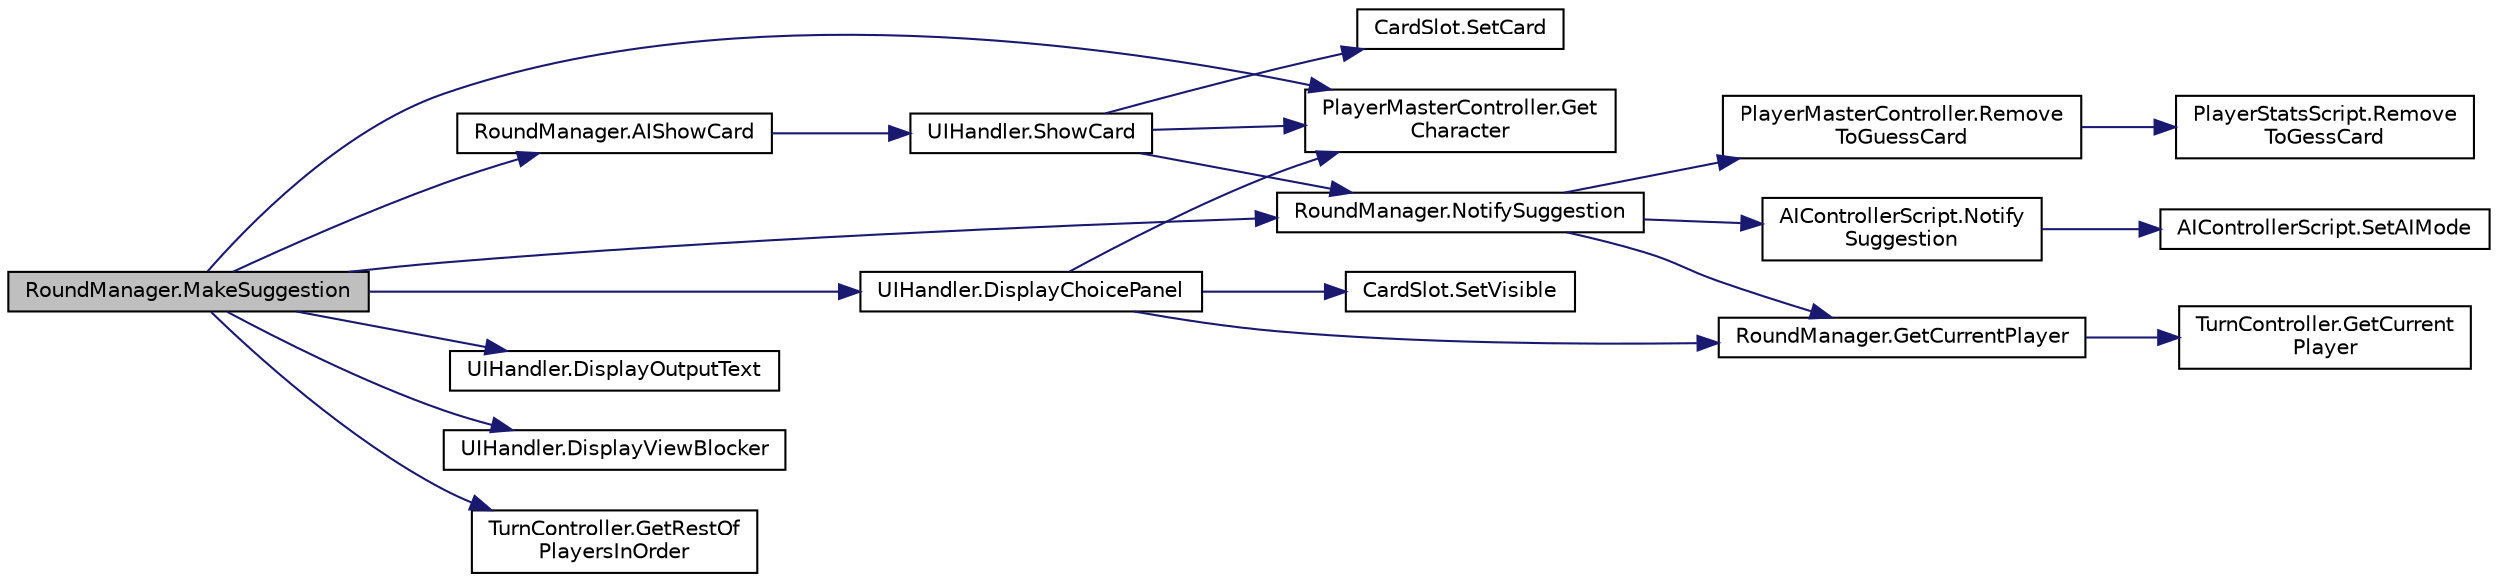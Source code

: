digraph "RoundManager.MakeSuggestion"
{
 // LATEX_PDF_SIZE
  edge [fontname="Helvetica",fontsize="10",labelfontname="Helvetica",labelfontsize="10"];
  node [fontname="Helvetica",fontsize="10",shape=record];
  rankdir="LR";
  Node1 [label="RoundManager.MakeSuggestion",height=0.2,width=0.4,color="black", fillcolor="grey75", style="filled", fontcolor="black",tooltip="Iterate through the rest of the players searching for if 1 or more of the cards were found"];
  Node1 -> Node2 [color="midnightblue",fontsize="10",style="solid",fontname="Helvetica"];
  Node2 [label="RoundManager.AIShowCard",height=0.2,width=0.4,color="black", fillcolor="white", style="filled",URL="$class_round_manager.html#a780da336fd16dcaee0f00306578f13b4",tooltip=" "];
  Node2 -> Node3 [color="midnightblue",fontsize="10",style="solid",fontname="Helvetica"];
  Node3 [label="UIHandler.ShowCard",height=0.2,width=0.4,color="black", fillcolor="white", style="filled",URL="$class_u_i_handler.html#a4009ca74f59111933be2a637c7835e18",tooltip=" "];
  Node3 -> Node4 [color="midnightblue",fontsize="10",style="solid",fontname="Helvetica"];
  Node4 [label="PlayerMasterController.Get\lCharacter",height=0.2,width=0.4,color="black", fillcolor="white", style="filled",URL="$class_player_master_controller.html#a12c91851433777ae557a71d9f9a855f0",tooltip=" "];
  Node3 -> Node5 [color="midnightblue",fontsize="10",style="solid",fontname="Helvetica"];
  Node5 [label="RoundManager.NotifySuggestion",height=0.2,width=0.4,color="black", fillcolor="white", style="filled",URL="$class_round_manager.html#a6cf32ad7ffd3cafc902ae5faeb7605f8",tooltip="removing a card from the player's To Guess List notify the AI if a player finished showing a suggeste..."];
  Node5 -> Node6 [color="midnightblue",fontsize="10",style="solid",fontname="Helvetica"];
  Node6 [label="RoundManager.GetCurrentPlayer",height=0.2,width=0.4,color="black", fillcolor="white", style="filled",URL="$class_round_manager.html#aab3f49a5e05508a8e023a497e763c1c8",tooltip="Gets the player controller for the current player"];
  Node6 -> Node7 [color="midnightblue",fontsize="10",style="solid",fontname="Helvetica"];
  Node7 [label="TurnController.GetCurrent\lPlayer",height=0.2,width=0.4,color="black", fillcolor="white", style="filled",URL="$class_turn_controller.html#af16e42b7e61c5a999291327e2e556caa",tooltip=" "];
  Node5 -> Node8 [color="midnightblue",fontsize="10",style="solid",fontname="Helvetica"];
  Node8 [label="AIControllerScript.Notify\lSuggestion",height=0.2,width=0.4,color="black", fillcolor="white", style="filled",URL="$class_a_i_controller_script.html#a208f5afe4102ff2ca04a03a425d76279",tooltip="for the round manager to notify that another player finished picking a card to show"];
  Node8 -> Node9 [color="midnightblue",fontsize="10",style="solid",fontname="Helvetica"];
  Node9 [label="AIControllerScript.SetAIMode",height=0.2,width=0.4,color="black", fillcolor="white", style="filled",URL="$class_a_i_controller_script.html#aaee909cd0f0ffdedd8d8425607d7ccb5",tooltip="to set the AI's mode"];
  Node5 -> Node10 [color="midnightblue",fontsize="10",style="solid",fontname="Helvetica"];
  Node10 [label="PlayerMasterController.Remove\lToGuessCard",height=0.2,width=0.4,color="black", fillcolor="white", style="filled",URL="$class_player_master_controller.html#a16dbaeb841ba29cdc8b7cb3b3bc86d99",tooltip="Remove a card from ToGuessCard"];
  Node10 -> Node11 [color="midnightblue",fontsize="10",style="solid",fontname="Helvetica"];
  Node11 [label="PlayerStatsScript.Remove\lToGessCard",height=0.2,width=0.4,color="black", fillcolor="white", style="filled",URL="$class_player_stats_script.html#a9cfb94bd7661f4120b9ea69c025bd368",tooltip="remove a selected card from To Guess List"];
  Node3 -> Node12 [color="midnightblue",fontsize="10",style="solid",fontname="Helvetica"];
  Node12 [label="CardSlot.SetCard",height=0.2,width=0.4,color="black", fillcolor="white", style="filled",URL="$class_card_slot.html#a9049dedcebbbc4b2185a2a01d76d4ed5",tooltip=" "];
  Node1 -> Node13 [color="midnightblue",fontsize="10",style="solid",fontname="Helvetica"];
  Node13 [label="UIHandler.DisplayChoicePanel",height=0.2,width=0.4,color="black", fillcolor="white", style="filled",URL="$class_u_i_handler.html#a81884a614bffa4b024ed137552033f7f",tooltip=" "];
  Node13 -> Node4 [color="midnightblue",fontsize="10",style="solid",fontname="Helvetica"];
  Node13 -> Node6 [color="midnightblue",fontsize="10",style="solid",fontname="Helvetica"];
  Node13 -> Node14 [color="midnightblue",fontsize="10",style="solid",fontname="Helvetica"];
  Node14 [label="CardSlot.SetVisible",height=0.2,width=0.4,color="black", fillcolor="white", style="filled",URL="$class_card_slot.html#af678d8249e4d52bb791b47d4ed75e7f3",tooltip=" "];
  Node1 -> Node15 [color="midnightblue",fontsize="10",style="solid",fontname="Helvetica"];
  Node15 [label="UIHandler.DisplayOutputText",height=0.2,width=0.4,color="black", fillcolor="white", style="filled",URL="$class_u_i_handler.html#a1f0729c8102e73f3d97c1f078b9f9d52",tooltip=" "];
  Node1 -> Node16 [color="midnightblue",fontsize="10",style="solid",fontname="Helvetica"];
  Node16 [label="UIHandler.DisplayViewBlocker",height=0.2,width=0.4,color="black", fillcolor="white", style="filled",URL="$class_u_i_handler.html#abe1710aca2abe4dbb489f0c49a3af879",tooltip="To display the View Blocker can include the name of the player that needs it's attention"];
  Node1 -> Node4 [color="midnightblue",fontsize="10",style="solid",fontname="Helvetica"];
  Node1 -> Node17 [color="midnightblue",fontsize="10",style="solid",fontname="Helvetica"];
  Node17 [label="TurnController.GetRestOf\lPlayersInOrder",height=0.2,width=0.4,color="black", fillcolor="white", style="filled",URL="$class_turn_controller.html#a1eddf50c785325b5e873312d1fcd6380",tooltip=" "];
  Node1 -> Node5 [color="midnightblue",fontsize="10",style="solid",fontname="Helvetica"];
}
